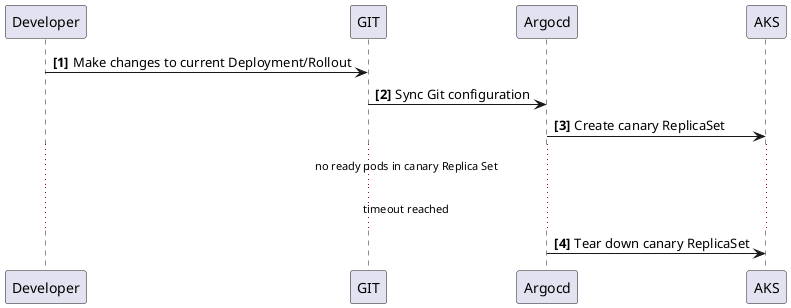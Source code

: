 @startuml argocdcanary_failure
autonumber "<b>[0]"
Developer -> GIT : Make changes to current Deployment/Rollout
GIT -> Argocd : Sync Git configuration
Argocd -> AKS : Create canary ReplicaSet
...no ready pods in canary Replica Set...
...timeout reached...
Argocd -> AKS : Tear down canary ReplicaSet
@enduml